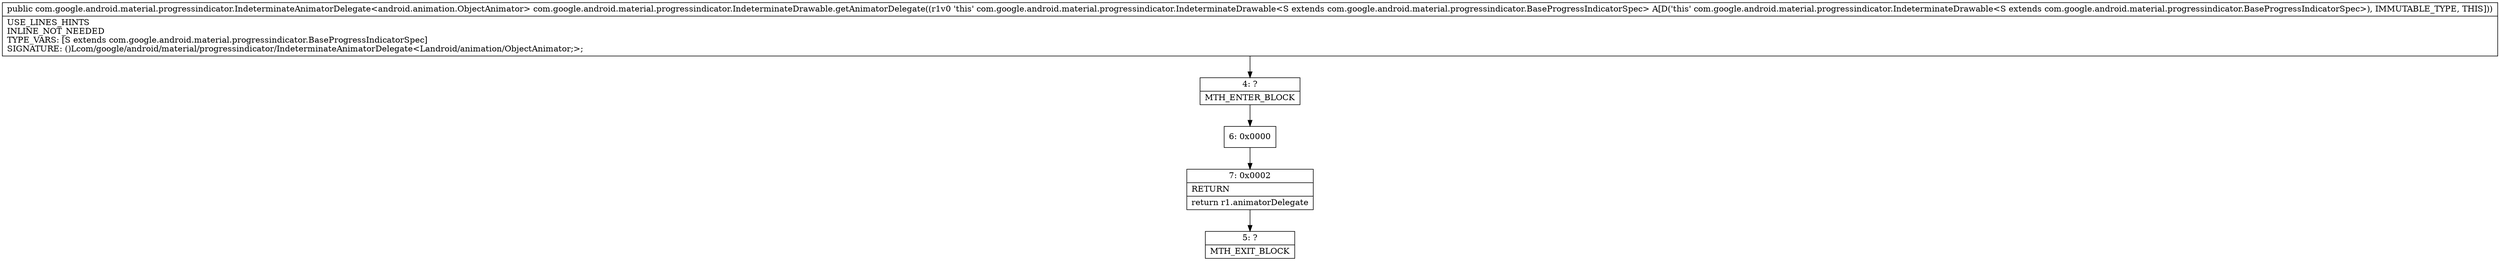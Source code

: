 digraph "CFG forcom.google.android.material.progressindicator.IndeterminateDrawable.getAnimatorDelegate()Lcom\/google\/android\/material\/progressindicator\/IndeterminateAnimatorDelegate;" {
Node_4 [shape=record,label="{4\:\ ?|MTH_ENTER_BLOCK\l}"];
Node_6 [shape=record,label="{6\:\ 0x0000}"];
Node_7 [shape=record,label="{7\:\ 0x0002|RETURN\l|return r1.animatorDelegate\l}"];
Node_5 [shape=record,label="{5\:\ ?|MTH_EXIT_BLOCK\l}"];
MethodNode[shape=record,label="{public com.google.android.material.progressindicator.IndeterminateAnimatorDelegate\<android.animation.ObjectAnimator\> com.google.android.material.progressindicator.IndeterminateDrawable.getAnimatorDelegate((r1v0 'this' com.google.android.material.progressindicator.IndeterminateDrawable\<S extends com.google.android.material.progressindicator.BaseProgressIndicatorSpec\> A[D('this' com.google.android.material.progressindicator.IndeterminateDrawable\<S extends com.google.android.material.progressindicator.BaseProgressIndicatorSpec\>), IMMUTABLE_TYPE, THIS]))  | USE_LINES_HINTS\lINLINE_NOT_NEEDED\lTYPE_VARS: [S extends com.google.android.material.progressindicator.BaseProgressIndicatorSpec]\lSIGNATURE: ()Lcom\/google\/android\/material\/progressindicator\/IndeterminateAnimatorDelegate\<Landroid\/animation\/ObjectAnimator;\>;\l}"];
MethodNode -> Node_4;Node_4 -> Node_6;
Node_6 -> Node_7;
Node_7 -> Node_5;
}

